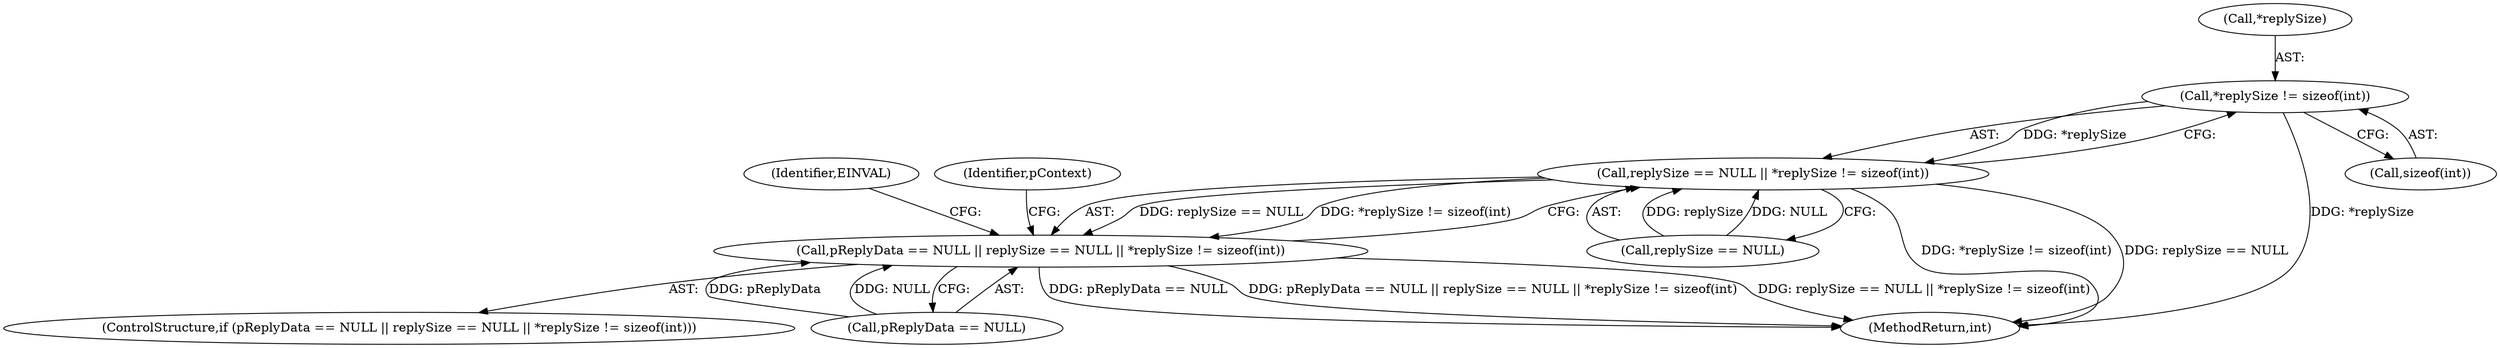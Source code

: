 digraph "0_Android_557bd7bfe6c4895faee09e46fc9b5304a956c8b7@API" {
"1000282" [label="(Call,*replySize != sizeof(int))"];
"1000278" [label="(Call,replySize == NULL || *replySize != sizeof(int))"];
"1000274" [label="(Call,pReplyData == NULL || replySize == NULL || *replySize != sizeof(int))"];
"1000285" [label="(Call,sizeof(int))"];
"1000290" [label="(Identifier,EINVAL)"];
"1000274" [label="(Call,pReplyData == NULL || replySize == NULL || *replySize != sizeof(int))"];
"1000275" [label="(Call,pReplyData == NULL)"];
"1000283" [label="(Call,*replySize)"];
"1000282" [label="(Call,*replySize != sizeof(int))"];
"1000294" [label="(Identifier,pContext)"];
"1000279" [label="(Call,replySize == NULL)"];
"1001060" [label="(MethodReturn,int)"];
"1000273" [label="(ControlStructure,if (pReplyData == NULL || replySize == NULL || *replySize != sizeof(int)))"];
"1000278" [label="(Call,replySize == NULL || *replySize != sizeof(int))"];
"1000282" -> "1000278"  [label="AST: "];
"1000282" -> "1000285"  [label="CFG: "];
"1000283" -> "1000282"  [label="AST: "];
"1000285" -> "1000282"  [label="AST: "];
"1000278" -> "1000282"  [label="CFG: "];
"1000282" -> "1001060"  [label="DDG: *replySize"];
"1000282" -> "1000278"  [label="DDG: *replySize"];
"1000278" -> "1000274"  [label="AST: "];
"1000278" -> "1000279"  [label="CFG: "];
"1000279" -> "1000278"  [label="AST: "];
"1000274" -> "1000278"  [label="CFG: "];
"1000278" -> "1001060"  [label="DDG: *replySize != sizeof(int)"];
"1000278" -> "1001060"  [label="DDG: replySize == NULL"];
"1000278" -> "1000274"  [label="DDG: replySize == NULL"];
"1000278" -> "1000274"  [label="DDG: *replySize != sizeof(int)"];
"1000279" -> "1000278"  [label="DDG: replySize"];
"1000279" -> "1000278"  [label="DDG: NULL"];
"1000274" -> "1000273"  [label="AST: "];
"1000274" -> "1000275"  [label="CFG: "];
"1000275" -> "1000274"  [label="AST: "];
"1000290" -> "1000274"  [label="CFG: "];
"1000294" -> "1000274"  [label="CFG: "];
"1000274" -> "1001060"  [label="DDG: pReplyData == NULL"];
"1000274" -> "1001060"  [label="DDG: pReplyData == NULL || replySize == NULL || *replySize != sizeof(int)"];
"1000274" -> "1001060"  [label="DDG: replySize == NULL || *replySize != sizeof(int)"];
"1000275" -> "1000274"  [label="DDG: pReplyData"];
"1000275" -> "1000274"  [label="DDG: NULL"];
}
